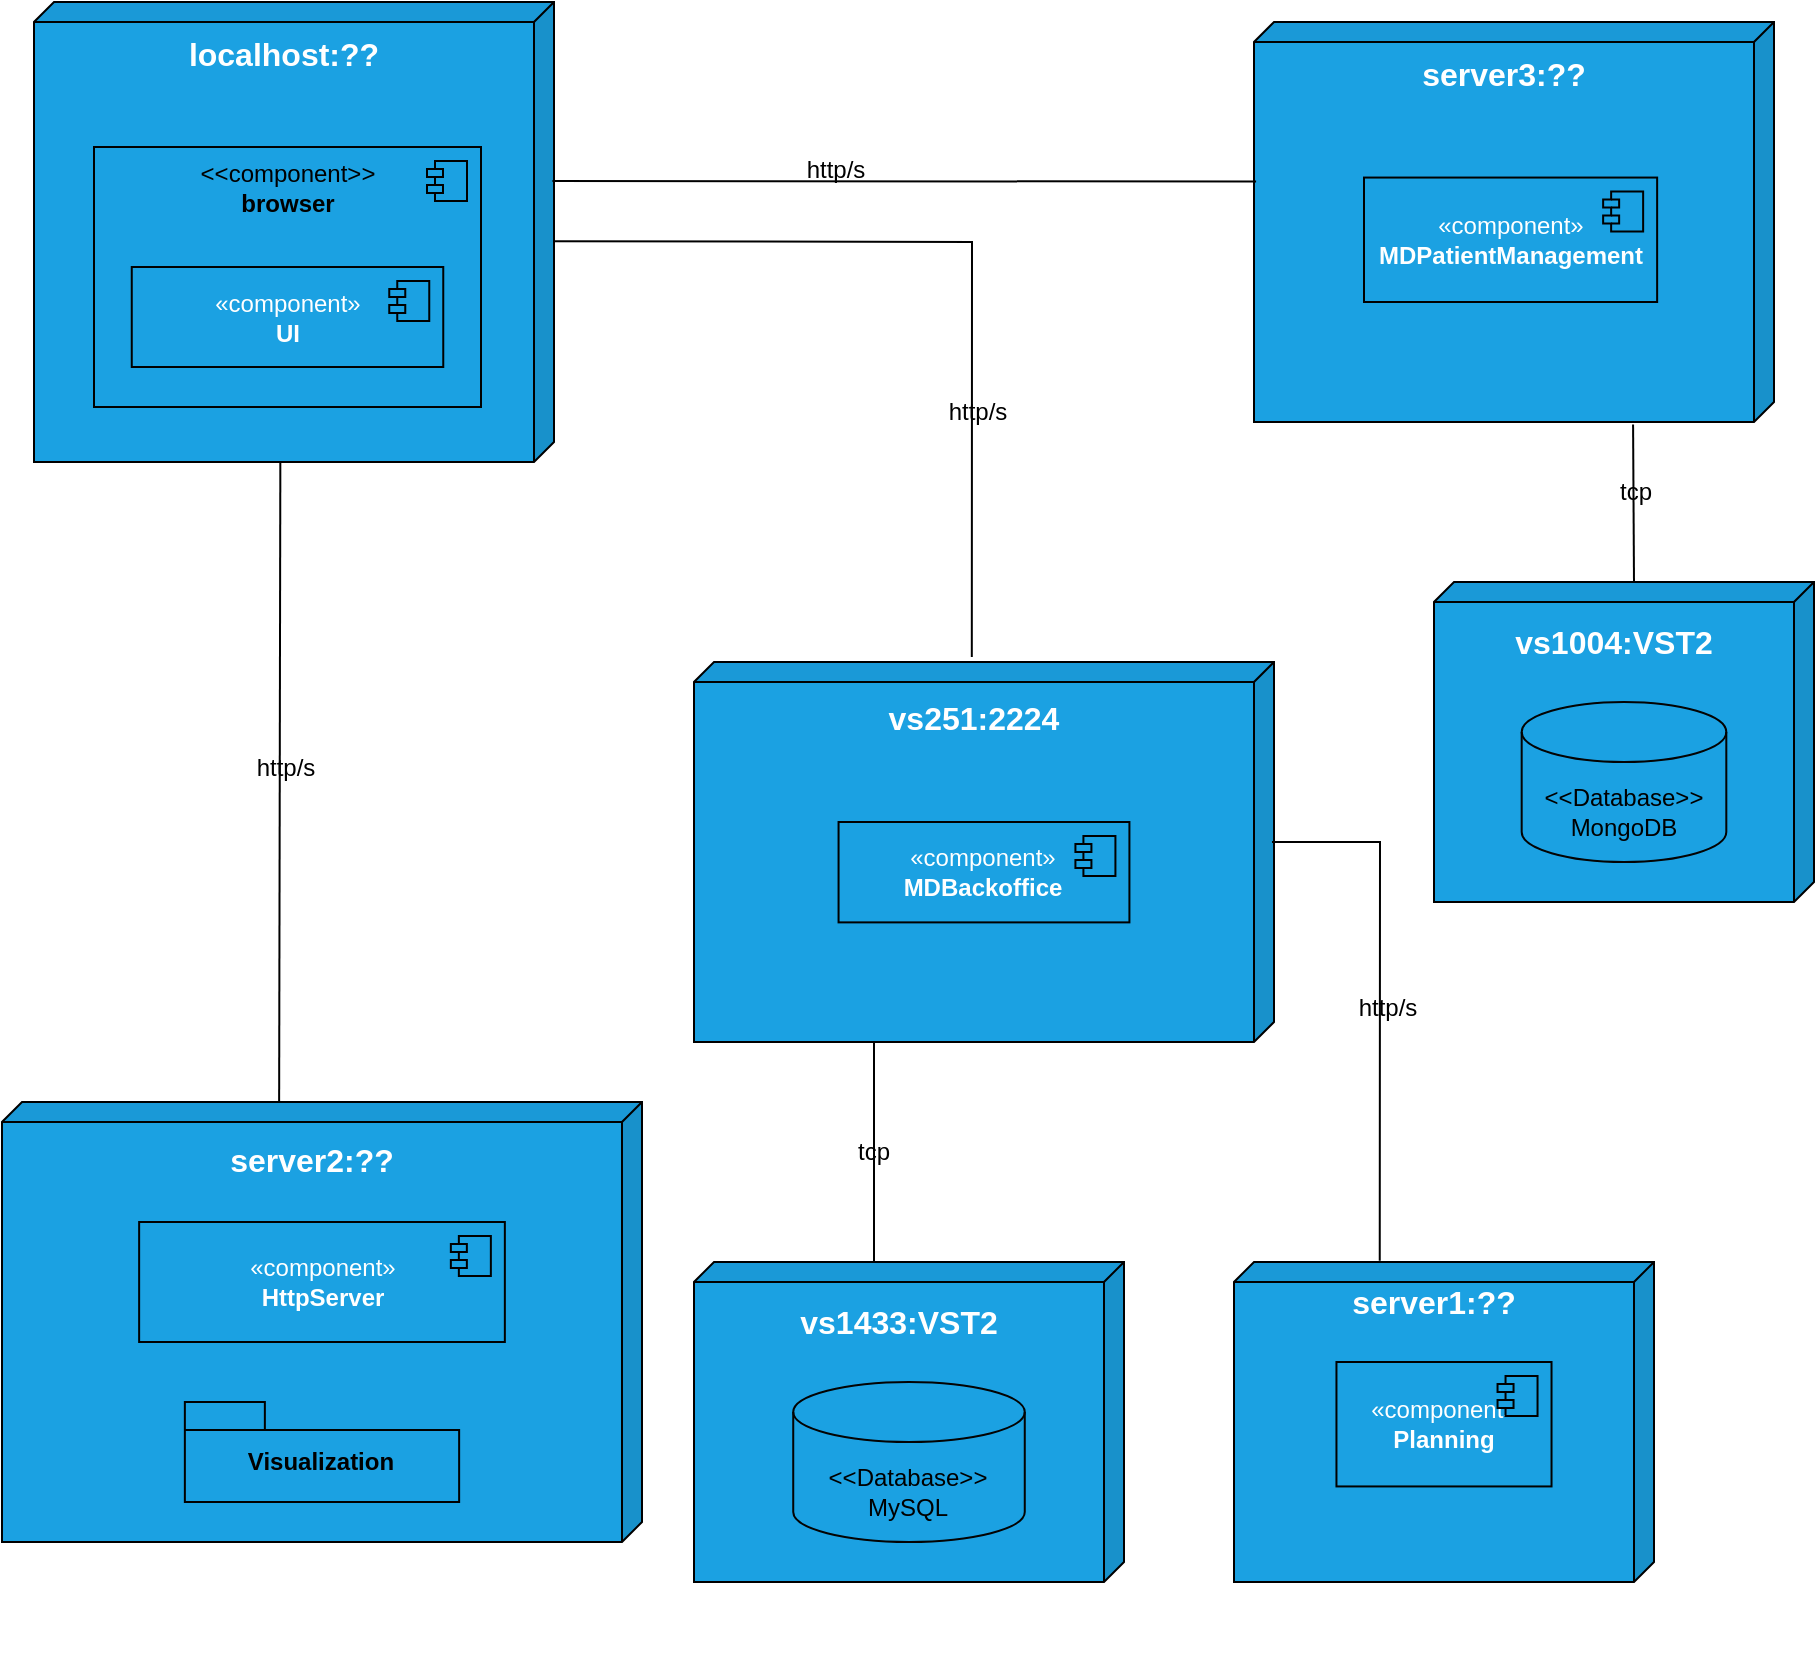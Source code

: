 <mxfile version="25.0.2">
  <diagram name="Página-1" id="7zRciVBeSr0iCR4m4c-i">
    <mxGraphModel dx="1817" dy="991" grid="1" gridSize="10" guides="1" tooltips="1" connect="1" arrows="1" fold="1" page="1" pageScale="1" pageWidth="827" pageHeight="1169" math="0" shadow="0">
      <root>
        <mxCell id="0" />
        <mxCell id="1" parent="0" />
        <mxCell id="Bqmy5CMnhqnGRpHu-BzQ-24" value="" style="endArrow=none;startArrow=none;endFill=0;startFill=0;endSize=8;html=1;verticalAlign=bottom;labelBackgroundColor=none;strokeWidth=1;rounded=0;entryX=0.521;entryY=-0.013;entryDx=0;entryDy=0;entryPerimeter=0;exitX=0.006;exitY=0.52;exitDx=0;exitDy=0;exitPerimeter=0;" parent="1" source="Bqmy5CMnhqnGRpHu-BzQ-2" target="3xQV-H71B-Q1isJT_iXs-1" edge="1">
          <mxGeometry width="160" relative="1" as="geometry">
            <mxPoint x="369" y="136" as="sourcePoint" />
            <mxPoint x="560" y="350" as="targetPoint" />
            <Array as="points">
              <mxPoint x="579" y="140" />
            </Array>
          </mxGeometry>
        </mxCell>
        <mxCell id="Bqmy5CMnhqnGRpHu-BzQ-8" value="" style="group;strokeColor=none;" parent="1" vertex="1" connectable="0">
          <mxGeometry x="110" y="20" width="260" height="230" as="geometry" />
        </mxCell>
        <mxCell id="Bqmy5CMnhqnGRpHu-BzQ-2" value="&lt;b&gt;&lt;font style=&quot;font-size: 16px;&quot;&gt;localhost:??&lt;/font&gt;&lt;/b&gt;&lt;div&gt;&lt;b&gt;&lt;br&gt;&lt;/b&gt;&lt;/div&gt;&lt;div&gt;&lt;br&gt;&lt;/div&gt;&lt;div&gt;&lt;b&gt;&lt;br&gt;&lt;/b&gt;&lt;/div&gt;&lt;div&gt;&lt;b&gt;&lt;br&gt;&lt;/b&gt;&lt;/div&gt;&lt;div&gt;&lt;b&gt;&lt;br&gt;&lt;/b&gt;&lt;/div&gt;&lt;div&gt;&lt;b&gt;&lt;br&gt;&lt;/b&gt;&lt;/div&gt;&lt;div&gt;&lt;b&gt;&lt;br&gt;&lt;/b&gt;&lt;/div&gt;&lt;div style=&quot;&quot;&gt;&lt;b&gt;&lt;br&gt;&lt;/b&gt;&lt;/div&gt;&lt;div style=&quot;&quot;&gt;&lt;b&gt;&lt;br&gt;&lt;/b&gt;&lt;/div&gt;&lt;div style=&quot;&quot;&gt;&lt;b&gt;&lt;br&gt;&lt;/b&gt;&lt;/div&gt;&lt;div style=&quot;&quot;&gt;&lt;b&gt;&lt;br&gt;&lt;/b&gt;&lt;/div&gt;&lt;div style=&quot;&quot;&gt;&lt;b&gt;&lt;br&gt;&lt;/b&gt;&lt;/div&gt;&lt;div style=&quot;&quot;&gt;&lt;br&gt;&lt;/div&gt;" style="shape=cube;whiteSpace=wrap;html=1;boundedLbl=1;backgroundOutline=1;darkOpacity=0.05;darkOpacity2=0.1;size=10;rotation=0;shadow=0;flipV=0;flipH=1;fillColor=#1ba1e2;fontColor=#ffffff;strokeColor=#000000;" parent="Bqmy5CMnhqnGRpHu-BzQ-8" vertex="1">
          <mxGeometry width="260" height="230" as="geometry" />
        </mxCell>
        <mxCell id="Bqmy5CMnhqnGRpHu-BzQ-3" value="&lt;div style=&quot;&quot;&gt;&lt;br&gt;&lt;/div&gt;" style="html=1;dropTarget=0;whiteSpace=wrap;fillColor=#1ba1e2;fontColor=#ffffff;strokeColor=#000000;align=center;" parent="Bqmy5CMnhqnGRpHu-BzQ-8" vertex="1">
          <mxGeometry x="30" y="72.5" width="193.5" height="130" as="geometry" />
        </mxCell>
        <mxCell id="Bqmy5CMnhqnGRpHu-BzQ-4" value="" style="shape=module;jettyWidth=8;jettyHeight=4;fillColor=#1ba1e2;fontColor=#ffffff;strokeColor=#000000;" parent="Bqmy5CMnhqnGRpHu-BzQ-3" vertex="1">
          <mxGeometry x="1" width="20" height="20" relative="1" as="geometry">
            <mxPoint x="-27" y="7" as="offset" />
          </mxGeometry>
        </mxCell>
        <mxCell id="Bqmy5CMnhqnGRpHu-BzQ-5" value="&lt;div&gt;&amp;lt;&amp;lt;component&amp;gt;&amp;gt;&lt;div&gt;&lt;span style=&quot;background-color: initial;&quot;&gt;&lt;b&gt;browser&lt;/b&gt;&lt;/span&gt;&lt;/div&gt;&lt;/div&gt;" style="text;html=1;align=center;verticalAlign=middle;whiteSpace=wrap;rounded=0;fillColor=none;strokeColor=none;" parent="Bqmy5CMnhqnGRpHu-BzQ-8" vertex="1">
          <mxGeometry x="86.75" y="67.5" width="80" height="50" as="geometry" />
        </mxCell>
        <mxCell id="Bqmy5CMnhqnGRpHu-BzQ-6" value="«component»&lt;br&gt;&lt;b&gt;UI&lt;/b&gt;" style="html=1;dropTarget=0;whiteSpace=wrap;fillColor=#1ba1e2;fontColor=#ffffff;strokeColor=#000000;" parent="Bqmy5CMnhqnGRpHu-BzQ-8" vertex="1">
          <mxGeometry x="48.88" y="132.5" width="155.75" height="50" as="geometry" />
        </mxCell>
        <mxCell id="Bqmy5CMnhqnGRpHu-BzQ-7" value="" style="shape=module;jettyWidth=8;jettyHeight=4;fillColor=#1ba1e2;fontColor=#ffffff;strokeColor=#000000;" parent="Bqmy5CMnhqnGRpHu-BzQ-6" vertex="1">
          <mxGeometry x="1" width="20" height="20" relative="1" as="geometry">
            <mxPoint x="-27" y="7" as="offset" />
          </mxGeometry>
        </mxCell>
        <mxCell id="Bqmy5CMnhqnGRpHu-BzQ-9" value="" style="group" parent="1" vertex="1" connectable="0">
          <mxGeometry x="440" y="350" width="290" height="190" as="geometry" />
        </mxCell>
        <mxCell id="3xQV-H71B-Q1isJT_iXs-1" value="&lt;b&gt;&lt;font style=&quot;font-size: 16px;&quot;&gt;vs251&lt;/font&gt;&lt;/b&gt;&lt;b style=&quot;background-color: initial;&quot;&gt;&lt;font style=&quot;font-size: 16px;&quot;&gt;:2224&lt;/font&gt;&lt;/b&gt;&lt;div&gt;&lt;div&gt;&lt;b&gt;&lt;br&gt;&lt;/b&gt;&lt;/div&gt;&lt;div&gt;&lt;b&gt;&lt;br&gt;&lt;/b&gt;&lt;/div&gt;&lt;div&gt;&lt;b&gt;&lt;br&gt;&lt;/b&gt;&lt;/div&gt;&lt;div&gt;&lt;b&gt;&lt;br&gt;&lt;/b&gt;&lt;/div&gt;&lt;div&gt;&lt;b&gt;&lt;br&gt;&lt;/b&gt;&lt;/div&gt;&lt;div&gt;&lt;br&gt;&lt;/div&gt;&lt;div style=&quot;&quot;&gt;&lt;b&gt;&lt;br&gt;&lt;/b&gt;&lt;/div&gt;&lt;div style=&quot;&quot;&gt;&lt;b&gt;&lt;br&gt;&lt;/b&gt;&lt;/div&gt;&lt;div style=&quot;&quot;&gt;&lt;b&gt;&lt;br&gt;&lt;/b&gt;&lt;/div&gt;&lt;div style=&quot;&quot;&gt;&lt;b&gt;&lt;br&gt;&lt;/b&gt;&lt;/div&gt;&lt;/div&gt;" style="shape=cube;whiteSpace=wrap;html=1;boundedLbl=1;backgroundOutline=1;darkOpacity=0.05;darkOpacity2=0.1;size=10;rotation=0;shadow=0;flipV=0;flipH=1;fillColor=#1ba1e2;fontColor=#ffffff;strokeColor=#000000;" parent="Bqmy5CMnhqnGRpHu-BzQ-9" vertex="1">
          <mxGeometry width="290" height="190" as="geometry" />
        </mxCell>
        <mxCell id="3xQV-H71B-Q1isJT_iXs-4" value="«component»&lt;br&gt;&lt;b&gt;MDBackoffice&lt;/b&gt;" style="html=1;dropTarget=0;whiteSpace=wrap;fillColor=#1ba1e2;fontColor=#ffffff;strokeColor=#000000;" parent="Bqmy5CMnhqnGRpHu-BzQ-9" vertex="1">
          <mxGeometry x="72.28" y="80" width="145.43" height="50.19" as="geometry" />
        </mxCell>
        <mxCell id="3xQV-H71B-Q1isJT_iXs-5" value="" style="shape=module;jettyWidth=8;jettyHeight=4;fillColor=#1ba1e2;fontColor=#ffffff;strokeColor=#000000;" parent="3xQV-H71B-Q1isJT_iXs-4" vertex="1">
          <mxGeometry x="1" width="20" height="20" relative="1" as="geometry">
            <mxPoint x="-27" y="7" as="offset" />
          </mxGeometry>
        </mxCell>
        <mxCell id="Bqmy5CMnhqnGRpHu-BzQ-19" value="" style="group" parent="1" vertex="1" connectable="0">
          <mxGeometry x="94" y="570" width="320" height="220" as="geometry" />
        </mxCell>
        <mxCell id="Bqmy5CMnhqnGRpHu-BzQ-11" value="&lt;b&gt;&lt;font style=&quot;font-size: 16px;&quot;&gt;server2&lt;/font&gt;&lt;/b&gt;&lt;b style=&quot;background-color: initial;&quot;&gt;&lt;font style=&quot;font-size: 16px;&quot;&gt;:??&lt;/font&gt;&lt;/b&gt;&lt;div&gt;&lt;div&gt;&lt;b&gt;&lt;br&gt;&lt;/b&gt;&lt;/div&gt;&lt;div&gt;&lt;b&gt;&lt;br&gt;&lt;/b&gt;&lt;/div&gt;&lt;div&gt;&lt;b&gt;&lt;br&gt;&lt;/b&gt;&lt;/div&gt;&lt;div&gt;&lt;b&gt;&lt;br&gt;&lt;/b&gt;&lt;/div&gt;&lt;div&gt;&lt;b&gt;&lt;br&gt;&lt;/b&gt;&lt;/div&gt;&lt;div&gt;&lt;b&gt;&lt;br&gt;&lt;/b&gt;&lt;/div&gt;&lt;div&gt;&lt;b&gt;&lt;br&gt;&lt;/b&gt;&lt;/div&gt;&lt;div&gt;&lt;b&gt;&lt;br&gt;&lt;/b&gt;&lt;/div&gt;&lt;div style=&quot;&quot;&gt;&lt;b&gt;&lt;br&gt;&lt;/b&gt;&lt;/div&gt;&lt;div style=&quot;&quot;&gt;&lt;b&gt;&lt;br&gt;&lt;/b&gt;&lt;/div&gt;&lt;div style=&quot;&quot;&gt;&lt;b&gt;&lt;br&gt;&lt;/b&gt;&lt;/div&gt;&lt;div style=&quot;&quot;&gt;&lt;br&gt;&lt;/div&gt;&lt;/div&gt;" style="shape=cube;whiteSpace=wrap;html=1;boundedLbl=1;backgroundOutline=1;darkOpacity=0.05;darkOpacity2=0.1;size=10;rotation=0;shadow=0;flipV=0;flipH=1;fillColor=#1ba1e2;fontColor=#ffffff;strokeColor=#000000;movable=1;resizable=1;rotatable=1;deletable=1;editable=1;locked=0;connectable=1;" parent="Bqmy5CMnhqnGRpHu-BzQ-19" vertex="1">
          <mxGeometry width="320" height="220" as="geometry" />
        </mxCell>
        <mxCell id="Bqmy5CMnhqnGRpHu-BzQ-14" value="«component»&lt;br&gt;&lt;b&gt;HttpServer&lt;/b&gt;" style="html=1;dropTarget=0;whiteSpace=wrap;fillColor=#1ba1e2;fontColor=#ffffff;strokeColor=#000000;movable=1;resizable=1;rotatable=1;deletable=1;editable=1;locked=0;connectable=1;" parent="Bqmy5CMnhqnGRpHu-BzQ-19" vertex="1">
          <mxGeometry x="68.571" y="60" width="182.857" height="60" as="geometry" />
        </mxCell>
        <mxCell id="Bqmy5CMnhqnGRpHu-BzQ-15" value="" style="shape=module;jettyWidth=8;jettyHeight=4;fillColor=#1ba1e2;fontColor=#ffffff;strokeColor=#000000;" parent="Bqmy5CMnhqnGRpHu-BzQ-14" vertex="1">
          <mxGeometry x="1" width="20" height="20" relative="1" as="geometry">
            <mxPoint x="-27" y="7" as="offset" />
          </mxGeometry>
        </mxCell>
        <mxCell id="Bqmy5CMnhqnGRpHu-BzQ-18" value="Visualization" style="shape=folder;fontStyle=1;spacingTop=10;tabWidth=40;tabHeight=14;tabPosition=left;html=1;whiteSpace=wrap;fillColor=#1BA1E2;strokeColor=#000000;movable=1;resizable=1;rotatable=1;deletable=1;editable=1;locked=0;connectable=1;" parent="Bqmy5CMnhqnGRpHu-BzQ-19" vertex="1">
          <mxGeometry x="91.429" y="150" width="137.143" height="50" as="geometry" />
        </mxCell>
        <mxCell id="Bqmy5CMnhqnGRpHu-BzQ-23" value="" style="endArrow=none;startArrow=none;endFill=0;startFill=0;endSize=8;html=1;verticalAlign=bottom;labelBackgroundColor=none;strokeWidth=1;rounded=0;exitX=0;exitY=0;exitDx=135;exitDy=230;exitPerimeter=0;entryX=0.28;entryY=0.002;entryDx=0;entryDy=0;entryPerimeter=0;" parent="1" edge="1">
          <mxGeometry width="160" relative="1" as="geometry">
            <mxPoint x="233.17" y="250" as="sourcePoint" />
            <mxPoint x="232.57" y="570.44" as="targetPoint" />
          </mxGeometry>
        </mxCell>
        <mxCell id="Bqmy5CMnhqnGRpHu-BzQ-28" value="" style="edgeLabel;html=1;align=center;verticalAlign=middle;resizable=0;points=[];fillColor=none;strokeColor=#000000;" parent="Bqmy5CMnhqnGRpHu-BzQ-23" vertex="1" connectable="0">
          <mxGeometry x="-0.142" y="2" relative="1" as="geometry">
            <mxPoint x="-2" y="-1" as="offset" />
          </mxGeometry>
        </mxCell>
        <mxCell id="Bqmy5CMnhqnGRpHu-BzQ-29" value="&lt;div&gt;http/s&lt;/div&gt;" style="text;html=1;align=center;verticalAlign=middle;whiteSpace=wrap;rounded=0;fillColor=none;strokeColor=none;" parent="1" vertex="1">
          <mxGeometry x="196" y="378" width="80" height="50" as="geometry" />
        </mxCell>
        <mxCell id="Bqmy5CMnhqnGRpHu-BzQ-35" value="&lt;div&gt;http/s&lt;/div&gt;" style="text;html=1;align=center;verticalAlign=middle;whiteSpace=wrap;rounded=0;fillColor=none;strokeColor=none;" parent="1" vertex="1">
          <mxGeometry x="542" y="200" width="80" height="50" as="geometry" />
        </mxCell>
        <mxCell id="BntuK7SIFFR3xHb9y7LY-1" value="" style="group" parent="1" vertex="1" connectable="0">
          <mxGeometry x="720" y="30" width="260" height="200" as="geometry" />
        </mxCell>
        <mxCell id="BntuK7SIFFR3xHb9y7LY-2" value="&lt;b&gt;&lt;font style=&quot;font-size: 16px;&quot;&gt;server3&lt;/font&gt;&lt;/b&gt;&lt;b style=&quot;background-color: initial;&quot;&gt;&lt;font style=&quot;font-size: 16px;&quot;&gt;:??&lt;/font&gt;&lt;/b&gt;&lt;div&gt;&lt;div&gt;&lt;b&gt;&lt;br&gt;&lt;/b&gt;&lt;/div&gt;&lt;div&gt;&lt;b&gt;&lt;br&gt;&lt;/b&gt;&lt;/div&gt;&lt;div&gt;&lt;b&gt;&lt;br&gt;&lt;/b&gt;&lt;/div&gt;&lt;div&gt;&lt;b&gt;&lt;br&gt;&lt;/b&gt;&lt;/div&gt;&lt;div&gt;&lt;b&gt;&lt;br&gt;&lt;/b&gt;&lt;/div&gt;&lt;div&gt;&lt;b&gt;&lt;br&gt;&lt;/b&gt;&lt;/div&gt;&lt;div&gt;&lt;b&gt;&lt;br&gt;&lt;/b&gt;&lt;/div&gt;&lt;div&gt;&lt;b&gt;&lt;br&gt;&lt;/b&gt;&lt;/div&gt;&lt;div style=&quot;&quot;&gt;&lt;br&gt;&lt;/div&gt;&lt;div style=&quot;&quot;&gt;&lt;b&gt;&lt;br&gt;&lt;/b&gt;&lt;/div&gt;&lt;div style=&quot;&quot;&gt;&lt;b&gt;&lt;br&gt;&lt;/b&gt;&lt;/div&gt;&lt;/div&gt;" style="shape=cube;whiteSpace=wrap;html=1;boundedLbl=1;backgroundOutline=1;darkOpacity=0.05;darkOpacity2=0.1;size=10;rotation=0;shadow=0;flipV=0;flipH=1;fillColor=#1ba1e2;fontColor=#ffffff;strokeColor=#000000;" parent="BntuK7SIFFR3xHb9y7LY-1" vertex="1">
          <mxGeometry width="260" height="200" as="geometry" />
        </mxCell>
        <mxCell id="BntuK7SIFFR3xHb9y7LY-5" value="«component»&lt;br&gt;&lt;b&gt;MDPatientManagement&lt;/b&gt;" style="html=1;dropTarget=0;whiteSpace=wrap;fillColor=#1ba1e2;fontColor=#ffffff;strokeColor=#000000;" parent="BntuK7SIFFR3xHb9y7LY-1" vertex="1">
          <mxGeometry x="55" y="77.78" width="146.57" height="62.22" as="geometry" />
        </mxCell>
        <mxCell id="BntuK7SIFFR3xHb9y7LY-6" value="" style="shape=module;jettyWidth=8;jettyHeight=4;fillColor=#1ba1e2;fontColor=#ffffff;strokeColor=#000000;" parent="BntuK7SIFFR3xHb9y7LY-5" vertex="1">
          <mxGeometry x="1" width="20" height="20" relative="1" as="geometry">
            <mxPoint x="-27" y="7" as="offset" />
          </mxGeometry>
        </mxCell>
        <mxCell id="BntuK7SIFFR3xHb9y7LY-7" value="" style="endArrow=none;startArrow=none;endFill=0;startFill=0;endSize=8;html=1;verticalAlign=bottom;labelBackgroundColor=none;strokeWidth=1;rounded=0;exitX=0;exitY=0;exitDx=0;exitDy=90;exitPerimeter=0;entryX=0.653;entryY=-0.004;entryDx=0;entryDy=0;entryPerimeter=0;" parent="1" target="FbYhRd4M9fDB85UWpfw4-3" edge="1">
          <mxGeometry width="160" relative="1" as="geometry">
            <mxPoint x="729" y="440" as="sourcePoint" />
            <mxPoint x="858.74" y="438.8" as="targetPoint" />
            <Array as="points">
              <mxPoint x="783" y="440" />
            </Array>
          </mxGeometry>
        </mxCell>
        <mxCell id="BntuK7SIFFR3xHb9y7LY-8" value="&lt;div&gt;http/s&lt;/div&gt;" style="text;html=1;align=center;verticalAlign=middle;whiteSpace=wrap;rounded=0;fillColor=none;strokeColor=none;" parent="1" vertex="1">
          <mxGeometry x="747" y="498" width="80" height="50" as="geometry" />
        </mxCell>
        <mxCell id="BntuK7SIFFR3xHb9y7LY-10" value="" style="group" parent="1" vertex="1" connectable="0">
          <mxGeometry x="440" y="650" width="215" height="200" as="geometry" />
        </mxCell>
        <mxCell id="BntuK7SIFFR3xHb9y7LY-11" value="&lt;div&gt;&lt;span style=&quot;font-size: 16px;&quot;&gt;&lt;b&gt;vs1433:VST2&lt;/b&gt;&lt;/span&gt;&lt;/div&gt;&lt;div&gt;&lt;br&gt;&lt;/div&gt;&lt;div&gt;&lt;span style=&quot;font-size: 16px;&quot;&gt;&lt;b&gt;&lt;br&gt;&lt;/b&gt;&lt;/span&gt;&lt;/div&gt;&lt;div&gt;&lt;span style=&quot;font-size: 16px;&quot;&gt;&lt;b&gt;&lt;br&gt;&lt;/b&gt;&lt;/span&gt;&lt;/div&gt;&lt;div&gt;&lt;span style=&quot;font-size: 16px;&quot;&gt;&lt;b&gt;&lt;br&gt;&lt;/b&gt;&lt;/span&gt;&lt;/div&gt;&lt;div&gt;&lt;span style=&quot;font-size: 16px;&quot;&gt;&lt;b&gt;&lt;br&gt;&lt;/b&gt;&lt;/span&gt;&lt;/div&gt;&lt;div&gt;&lt;span style=&quot;font-size: 16px;&quot;&gt;&lt;b&gt;&lt;br&gt;&lt;/b&gt;&lt;/span&gt;&lt;/div&gt;" style="shape=cube;whiteSpace=wrap;html=1;boundedLbl=1;backgroundOutline=1;darkOpacity=0.05;darkOpacity2=0.1;size=10;rotation=0;shadow=0;flipV=0;flipH=1;fillColor=#1ba1e2;fontColor=#ffffff;strokeColor=#000000;" parent="BntuK7SIFFR3xHb9y7LY-10" vertex="1">
          <mxGeometry width="215" height="160" as="geometry" />
        </mxCell>
        <mxCell id="BntuK7SIFFR3xHb9y7LY-15" value="" style="shape=cylinder3;whiteSpace=wrap;html=1;boundedLbl=1;backgroundOutline=1;size=15;fillColor=#1BA1E2;strokeColor=#030303;" parent="BntuK7SIFFR3xHb9y7LY-10" vertex="1">
          <mxGeometry x="49.615" y="60" width="115.769" height="80" as="geometry" />
        </mxCell>
        <mxCell id="BntuK7SIFFR3xHb9y7LY-16" value="&lt;div&gt;&amp;lt;&amp;lt;Database&amp;gt;&amp;gt;&lt;/div&gt;&lt;div&gt;MySQL&lt;/div&gt;" style="text;html=1;align=center;verticalAlign=middle;whiteSpace=wrap;rounded=0;fillColor=none;strokeColor=none;" parent="BntuK7SIFFR3xHb9y7LY-10" vertex="1">
          <mxGeometry x="74.423" y="90" width="66.154" height="50" as="geometry" />
        </mxCell>
        <mxCell id="BntuK7SIFFR3xHb9y7LY-17" value="" style="endArrow=none;startArrow=none;endFill=0;startFill=0;endSize=8;html=1;verticalAlign=bottom;labelBackgroundColor=none;strokeWidth=1;rounded=0;entryX=0;entryY=0;entryDx=125;entryDy=0;entryPerimeter=0;" parent="1" target="BntuK7SIFFR3xHb9y7LY-11" edge="1">
          <mxGeometry width="160" relative="1" as="geometry">
            <mxPoint x="530" y="540" as="sourcePoint" />
            <mxPoint x="930" y="600" as="targetPoint" />
            <Array as="points" />
          </mxGeometry>
        </mxCell>
        <mxCell id="BntuK7SIFFR3xHb9y7LY-19" value="&lt;div&gt;tcp&lt;/div&gt;" style="text;html=1;align=center;verticalAlign=middle;whiteSpace=wrap;rounded=0;fillColor=none;strokeColor=none;" parent="1" vertex="1">
          <mxGeometry x="490" y="570" width="80" height="50" as="geometry" />
        </mxCell>
        <mxCell id="FbYhRd4M9fDB85UWpfw4-2" value="" style="group" vertex="1" connectable="0" parent="1">
          <mxGeometry x="710" y="650" width="210" height="200" as="geometry" />
        </mxCell>
        <mxCell id="FbYhRd4M9fDB85UWpfw4-3" value="&lt;b&gt;&lt;font style=&quot;font-size: 16px;&quot;&gt;server1&lt;/font&gt;&lt;/b&gt;&lt;b style=&quot;background-color: initial;&quot;&gt;&lt;font style=&quot;font-size: 16px;&quot;&gt;:??&lt;/font&gt;&lt;/b&gt;&lt;div&gt;&lt;div&gt;&lt;br&gt;&lt;/div&gt;&lt;div&gt;&lt;b&gt;&lt;br&gt;&lt;/b&gt;&lt;/div&gt;&lt;div&gt;&lt;b&gt;&lt;br&gt;&lt;/b&gt;&lt;/div&gt;&lt;div&gt;&lt;b&gt;&lt;br&gt;&lt;/b&gt;&lt;/div&gt;&lt;div&gt;&lt;b&gt;&lt;br&gt;&lt;/b&gt;&lt;/div&gt;&lt;div&gt;&lt;b&gt;&lt;br&gt;&lt;/b&gt;&lt;/div&gt;&lt;div style=&quot;&quot;&gt;&lt;br&gt;&lt;/div&gt;&lt;div style=&quot;&quot;&gt;&lt;b&gt;&lt;br&gt;&lt;/b&gt;&lt;/div&gt;&lt;div style=&quot;&quot;&gt;&lt;b&gt;&lt;br&gt;&lt;/b&gt;&lt;/div&gt;&lt;/div&gt;" style="shape=cube;whiteSpace=wrap;html=1;boundedLbl=1;backgroundOutline=1;darkOpacity=0.05;darkOpacity2=0.1;size=10;rotation=0;shadow=0;flipV=0;flipH=1;fillColor=#1ba1e2;fontColor=#ffffff;strokeColor=#000000;" vertex="1" parent="FbYhRd4M9fDB85UWpfw4-2">
          <mxGeometry width="210" height="160" as="geometry" />
        </mxCell>
        <mxCell id="FbYhRd4M9fDB85UWpfw4-4" value="«component»&lt;br&gt;&lt;b&gt;Planning&lt;/b&gt;" style="html=1;dropTarget=0;whiteSpace=wrap;fillColor=#1ba1e2;fontColor=#ffffff;strokeColor=#000000;" vertex="1" parent="FbYhRd4M9fDB85UWpfw4-2">
          <mxGeometry x="51.232" y="50" width="107.536" height="62.22" as="geometry" />
        </mxCell>
        <mxCell id="FbYhRd4M9fDB85UWpfw4-5" value="" style="shape=module;jettyWidth=8;jettyHeight=4;fillColor=#1ba1e2;fontColor=#ffffff;strokeColor=#000000;" vertex="1" parent="FbYhRd4M9fDB85UWpfw4-4">
          <mxGeometry x="1" width="20" height="20" relative="1" as="geometry">
            <mxPoint x="-27" y="7" as="offset" />
          </mxGeometry>
        </mxCell>
        <mxCell id="FbYhRd4M9fDB85UWpfw4-6" value="" style="endArrow=none;startArrow=none;endFill=0;startFill=0;endSize=8;html=1;verticalAlign=bottom;labelBackgroundColor=none;strokeWidth=1;rounded=0;exitX=0.003;exitY=0.389;exitDx=0;exitDy=0;exitPerimeter=0;entryX=0.996;entryY=0.399;entryDx=0;entryDy=0;entryPerimeter=0;" edge="1" parent="1" source="Bqmy5CMnhqnGRpHu-BzQ-2" target="BntuK7SIFFR3xHb9y7LY-2">
          <mxGeometry width="160" relative="1" as="geometry">
            <mxPoint x="379" y="146" as="sourcePoint" />
            <mxPoint x="570" y="360" as="targetPoint" />
            <Array as="points" />
          </mxGeometry>
        </mxCell>
        <mxCell id="FbYhRd4M9fDB85UWpfw4-7" value="&lt;div&gt;http/s&lt;/div&gt;" style="text;html=1;align=center;verticalAlign=middle;whiteSpace=wrap;rounded=0;fillColor=none;strokeColor=none;" vertex="1" parent="1">
          <mxGeometry x="471" y="79" width="80" height="50" as="geometry" />
        </mxCell>
        <mxCell id="FbYhRd4M9fDB85UWpfw4-12" value="" style="group" vertex="1" connectable="0" parent="1">
          <mxGeometry x="810" y="310" width="190" height="160" as="geometry" />
        </mxCell>
        <mxCell id="FbYhRd4M9fDB85UWpfw4-8" value="&lt;div&gt;&lt;span style=&quot;font-size: 16px;&quot;&gt;&lt;b&gt;vs1004:VST2&lt;/b&gt;&lt;/span&gt;&lt;/div&gt;&lt;div&gt;&lt;br&gt;&lt;/div&gt;&lt;div&gt;&lt;span style=&quot;font-size: 16px;&quot;&gt;&lt;b&gt;&lt;br&gt;&lt;/b&gt;&lt;/span&gt;&lt;/div&gt;&lt;div&gt;&lt;span style=&quot;font-size: 16px;&quot;&gt;&lt;b&gt;&lt;br&gt;&lt;/b&gt;&lt;/span&gt;&lt;/div&gt;&lt;div&gt;&lt;span style=&quot;font-size: 16px;&quot;&gt;&lt;b&gt;&lt;br&gt;&lt;/b&gt;&lt;/span&gt;&lt;/div&gt;&lt;div&gt;&lt;span style=&quot;font-size: 16px;&quot;&gt;&lt;b&gt;&lt;br&gt;&lt;/b&gt;&lt;/span&gt;&lt;/div&gt;&lt;div&gt;&lt;span style=&quot;font-size: 16px;&quot;&gt;&lt;b&gt;&lt;br&gt;&lt;/b&gt;&lt;/span&gt;&lt;/div&gt;" style="shape=cube;whiteSpace=wrap;html=1;boundedLbl=1;backgroundOutline=1;darkOpacity=0.05;darkOpacity2=0.1;size=10;rotation=0;shadow=0;flipV=0;flipH=1;fillColor=#1ba1e2;fontColor=#ffffff;strokeColor=#000000;" vertex="1" parent="FbYhRd4M9fDB85UWpfw4-12">
          <mxGeometry width="190" height="160" as="geometry" />
        </mxCell>
        <mxCell id="FbYhRd4M9fDB85UWpfw4-9" value="" style="shape=cylinder3;whiteSpace=wrap;html=1;boundedLbl=1;backgroundOutline=1;size=15;fillColor=#1BA1E2;strokeColor=#030303;" vertex="1" parent="FbYhRd4M9fDB85UWpfw4-12">
          <mxGeometry x="43.846" y="60" width="102.308" height="80" as="geometry" />
        </mxCell>
        <mxCell id="FbYhRd4M9fDB85UWpfw4-10" value="&lt;div&gt;&amp;lt;&amp;lt;Database&amp;gt;&amp;gt;&lt;/div&gt;&lt;div&gt;MongoDB&lt;/div&gt;" style="text;html=1;align=center;verticalAlign=middle;whiteSpace=wrap;rounded=0;fillColor=none;strokeColor=none;" vertex="1" parent="FbYhRd4M9fDB85UWpfw4-12">
          <mxGeometry x="65.769" y="90" width="58.462" height="50" as="geometry" />
        </mxCell>
        <mxCell id="FbYhRd4M9fDB85UWpfw4-18" value="&lt;div&gt;tcp&lt;/div&gt;" style="text;html=1;align=center;verticalAlign=middle;whiteSpace=wrap;rounded=0;fillColor=none;strokeColor=none;" vertex="1" parent="1">
          <mxGeometry x="871" y="240" width="80" height="50" as="geometry" />
        </mxCell>
        <mxCell id="FbYhRd4M9fDB85UWpfw4-16" value="" style="endArrow=none;startArrow=none;endFill=0;startFill=0;endSize=8;html=1;verticalAlign=bottom;labelBackgroundColor=none;strokeWidth=1;rounded=0;entryX=0;entryY=0;entryDx=90;entryDy=0;entryPerimeter=0;exitX=0.271;exitY=1.006;exitDx=0;exitDy=0;exitPerimeter=0;" edge="1" parent="1" source="BntuK7SIFFR3xHb9y7LY-2" target="FbYhRd4M9fDB85UWpfw4-8">
          <mxGeometry width="160" relative="1" as="geometry">
            <mxPoint x="904.52" y="230" as="sourcePoint" />
            <mxPoint x="904.52" y="340" as="targetPoint" />
            <Array as="points" />
          </mxGeometry>
        </mxCell>
      </root>
    </mxGraphModel>
  </diagram>
</mxfile>
